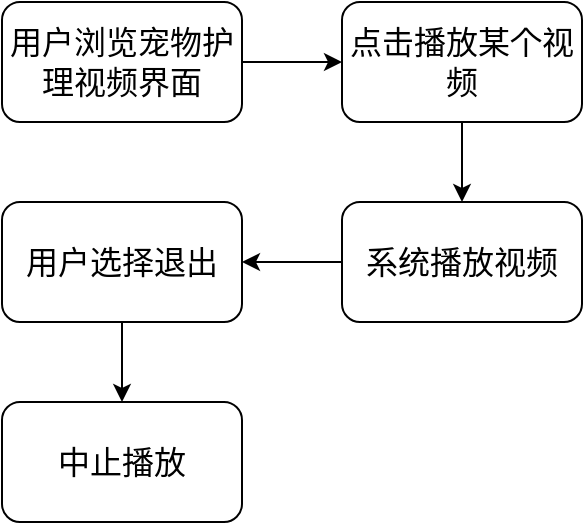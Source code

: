 <mxfile version="24.7.5">
  <diagram name="第 1 页" id="onsD3_0qg8jj1Ziol4ic">
    <mxGraphModel dx="1004" dy="746" grid="1" gridSize="10" guides="1" tooltips="1" connect="1" arrows="1" fold="1" page="1" pageScale="1" pageWidth="827" pageHeight="1169" math="0" shadow="0">
      <root>
        <mxCell id="0" />
        <mxCell id="1" parent="0" />
        <mxCell id="1uS97HxXs2MOmeYGMWm8-3" style="edgeStyle=orthogonalEdgeStyle;rounded=0;orthogonalLoop=1;jettySize=auto;html=1;exitX=1;exitY=0.5;exitDx=0;exitDy=0;entryX=0;entryY=0.5;entryDx=0;entryDy=0;" edge="1" parent="1" source="1uS97HxXs2MOmeYGMWm8-1" target="1uS97HxXs2MOmeYGMWm8-2">
          <mxGeometry relative="1" as="geometry" />
        </mxCell>
        <mxCell id="1uS97HxXs2MOmeYGMWm8-1" value="&lt;font style=&quot;font-size: 16px;&quot;&gt;用户浏览宠物护理视频界面&lt;/font&gt;" style="rounded=1;whiteSpace=wrap;html=1;" vertex="1" parent="1">
          <mxGeometry x="200" y="280" width="120" height="60" as="geometry" />
        </mxCell>
        <mxCell id="1uS97HxXs2MOmeYGMWm8-5" style="edgeStyle=orthogonalEdgeStyle;rounded=0;orthogonalLoop=1;jettySize=auto;html=1;exitX=0.5;exitY=1;exitDx=0;exitDy=0;entryX=0.5;entryY=0;entryDx=0;entryDy=0;" edge="1" parent="1" source="1uS97HxXs2MOmeYGMWm8-2" target="1uS97HxXs2MOmeYGMWm8-4">
          <mxGeometry relative="1" as="geometry" />
        </mxCell>
        <mxCell id="1uS97HxXs2MOmeYGMWm8-2" value="&lt;font style=&quot;font-size: 16px;&quot;&gt;点击播放某个视频&lt;/font&gt;" style="rounded=1;whiteSpace=wrap;html=1;" vertex="1" parent="1">
          <mxGeometry x="370" y="280" width="120" height="60" as="geometry" />
        </mxCell>
        <mxCell id="1uS97HxXs2MOmeYGMWm8-9" style="edgeStyle=orthogonalEdgeStyle;rounded=0;orthogonalLoop=1;jettySize=auto;html=1;exitX=0;exitY=0.5;exitDx=0;exitDy=0;entryX=1;entryY=0.5;entryDx=0;entryDy=0;" edge="1" parent="1" source="1uS97HxXs2MOmeYGMWm8-4" target="1uS97HxXs2MOmeYGMWm8-6">
          <mxGeometry relative="1" as="geometry" />
        </mxCell>
        <mxCell id="1uS97HxXs2MOmeYGMWm8-4" value="&lt;font style=&quot;font-size: 16px;&quot;&gt;系统播放视频&lt;/font&gt;" style="rounded=1;whiteSpace=wrap;html=1;" vertex="1" parent="1">
          <mxGeometry x="370" y="380" width="120" height="60" as="geometry" />
        </mxCell>
        <mxCell id="1uS97HxXs2MOmeYGMWm8-8" style="edgeStyle=orthogonalEdgeStyle;rounded=0;orthogonalLoop=1;jettySize=auto;html=1;exitX=0.5;exitY=1;exitDx=0;exitDy=0;entryX=0.5;entryY=0;entryDx=0;entryDy=0;" edge="1" parent="1" source="1uS97HxXs2MOmeYGMWm8-6" target="1uS97HxXs2MOmeYGMWm8-7">
          <mxGeometry relative="1" as="geometry" />
        </mxCell>
        <mxCell id="1uS97HxXs2MOmeYGMWm8-6" value="&lt;font style=&quot;font-size: 16px;&quot;&gt;用户选择退出&lt;/font&gt;" style="rounded=1;whiteSpace=wrap;html=1;" vertex="1" parent="1">
          <mxGeometry x="200" y="380" width="120" height="60" as="geometry" />
        </mxCell>
        <mxCell id="1uS97HxXs2MOmeYGMWm8-7" value="&lt;font style=&quot;font-size: 16px;&quot;&gt;中止播放&lt;/font&gt;" style="rounded=1;whiteSpace=wrap;html=1;" vertex="1" parent="1">
          <mxGeometry x="200" y="480" width="120" height="60" as="geometry" />
        </mxCell>
      </root>
    </mxGraphModel>
  </diagram>
</mxfile>
